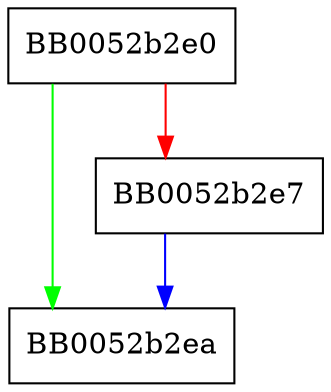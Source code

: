 digraph BIO_ADDRINFO_family {
  node [shape="box"];
  graph [splines=ortho];
  BB0052b2e0 -> BB0052b2ea [color="green"];
  BB0052b2e0 -> BB0052b2e7 [color="red"];
  BB0052b2e7 -> BB0052b2ea [color="blue"];
}